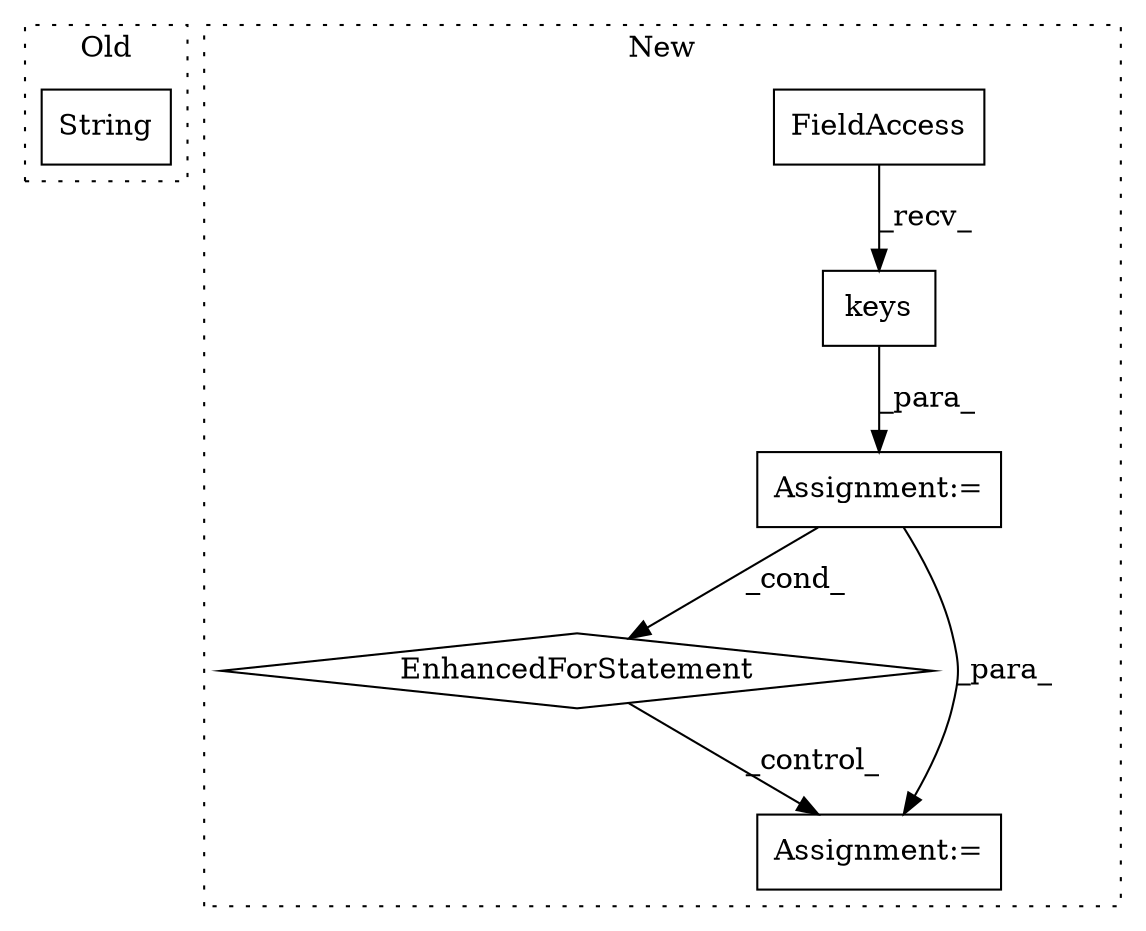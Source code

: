 digraph G {
subgraph cluster0 {
1 [label="String" a="32" s="2940,2956" l="7,1" shape="box"];
label = "Old";
style="dotted";
}
subgraph cluster1 {
2 [label="keys" a="32" s="3403" l="6" shape="box"];
3 [label="EnhancedForStatement" a="70" s="3329,3435" l="57,2" shape="diamond"];
4 [label="FieldAccess" a="22" s="3401" l="1" shape="box"];
5 [label="Assignment:=" a="7" s="3329,3435" l="57,2" shape="box"];
6 [label="Assignment:=" a="7" s="3476" l="1" shape="box"];
label = "New";
style="dotted";
}
2 -> 5 [label="_para_"];
3 -> 6 [label="_control_"];
4 -> 2 [label="_recv_"];
5 -> 6 [label="_para_"];
5 -> 3 [label="_cond_"];
}